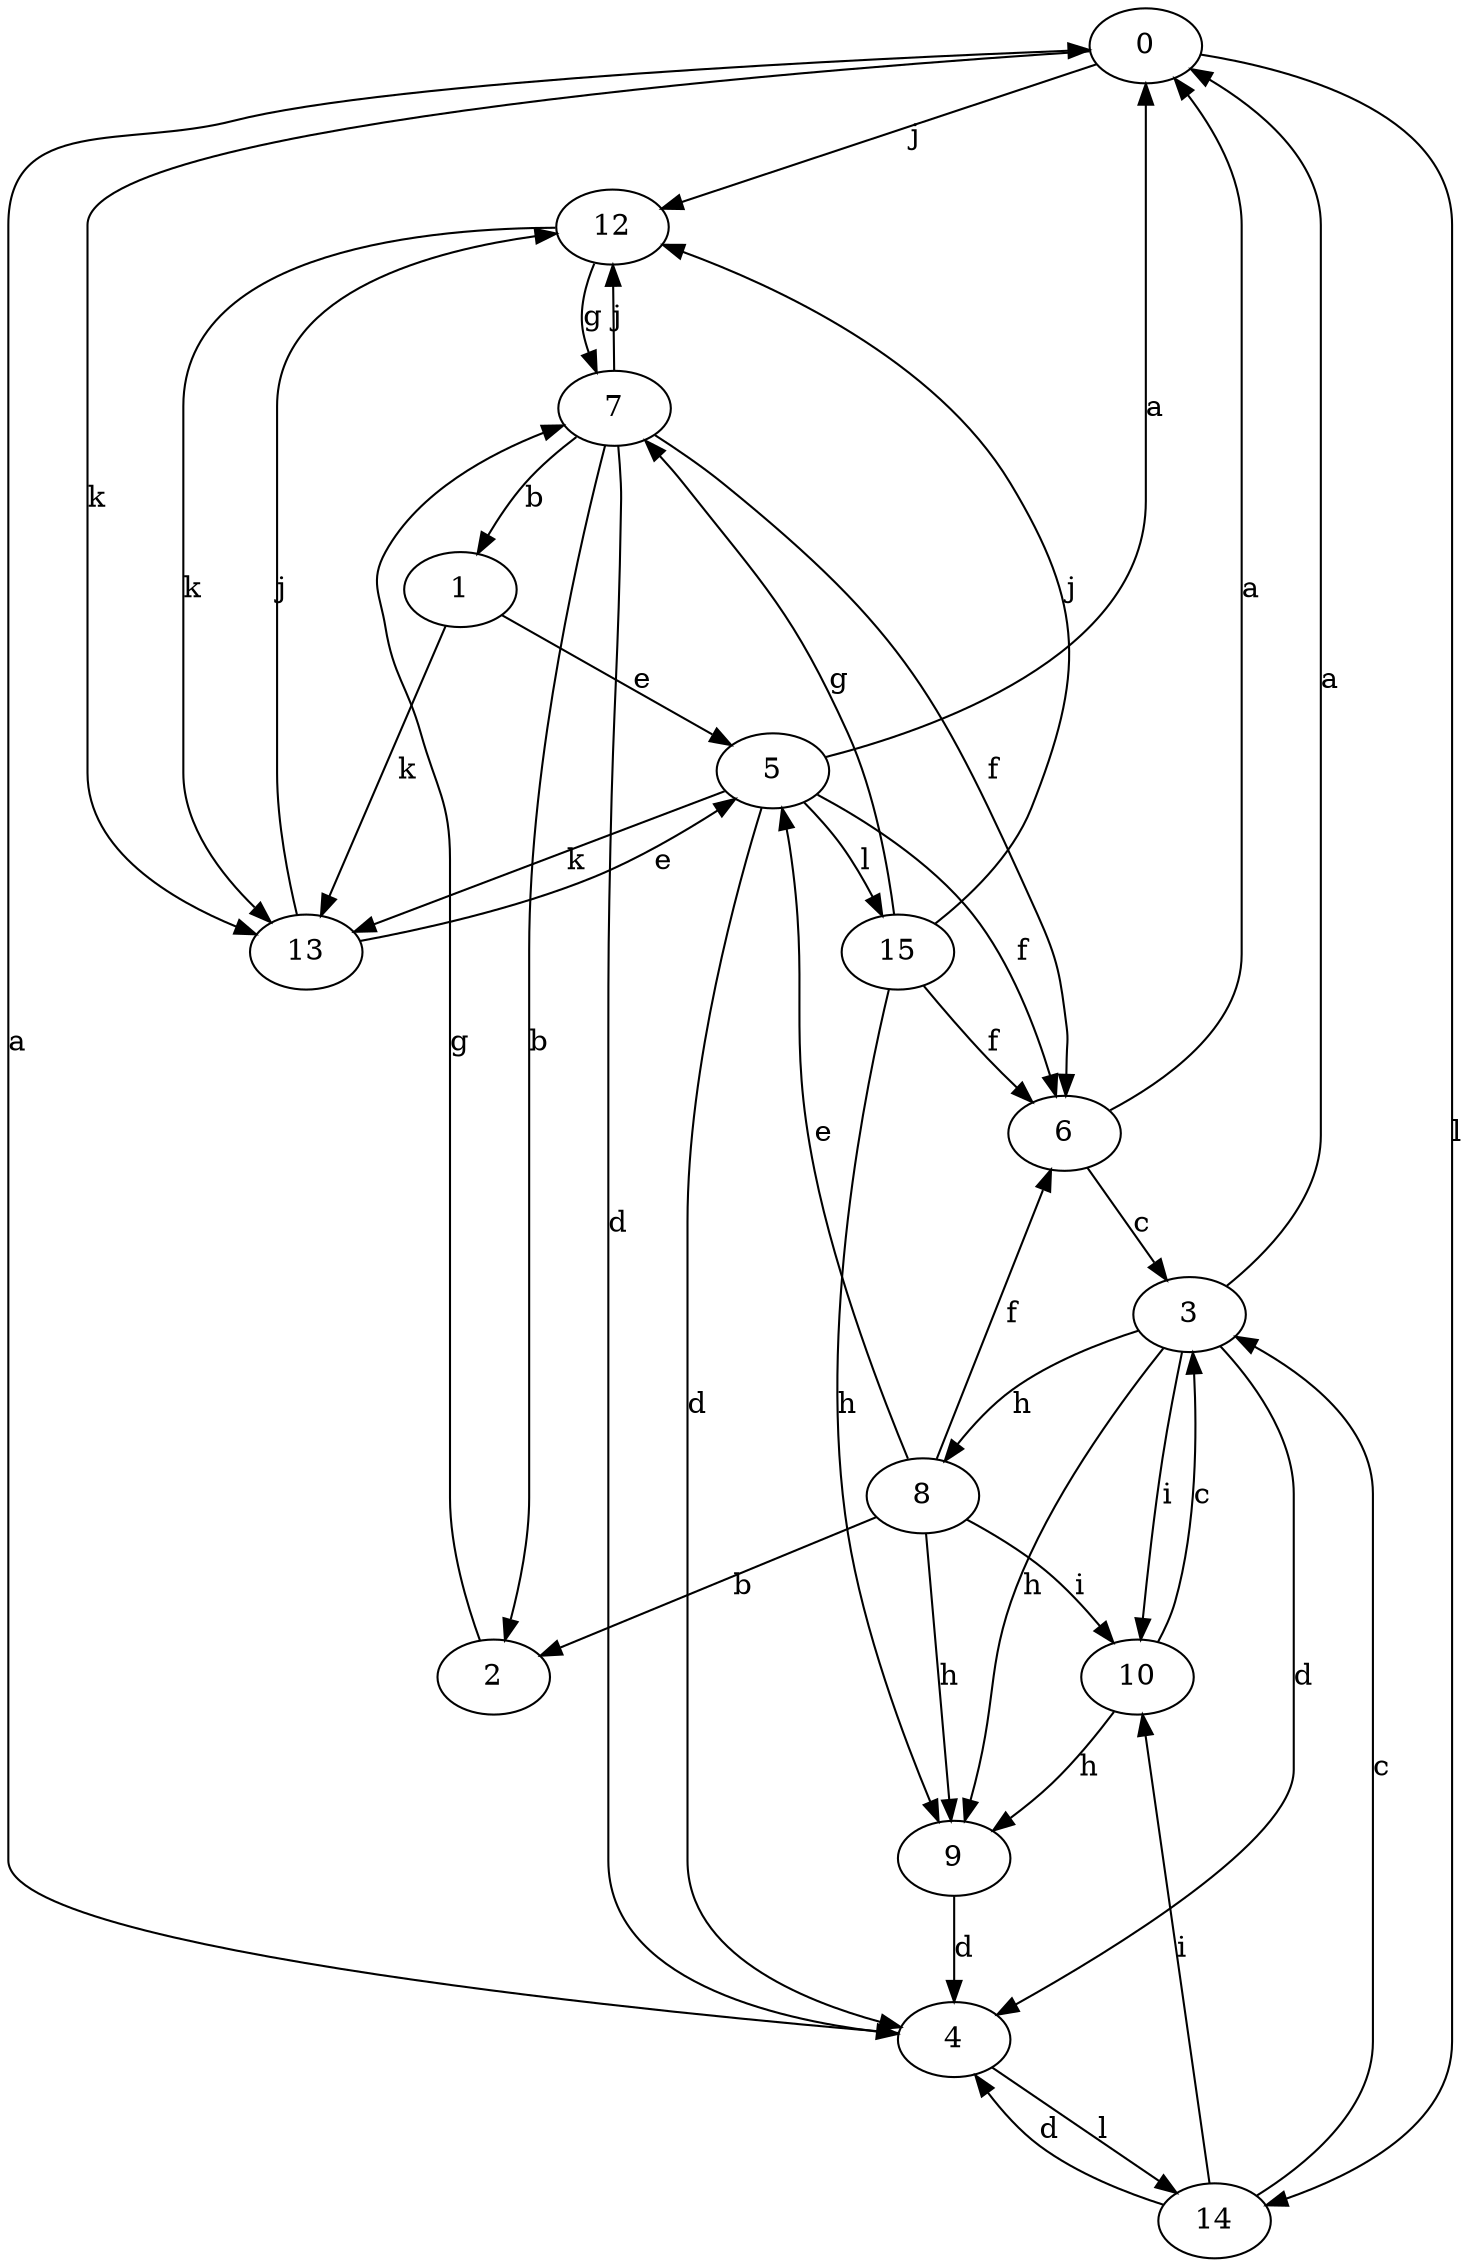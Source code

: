 strict digraph  {
0;
1;
2;
3;
4;
5;
6;
7;
8;
9;
10;
12;
13;
14;
15;
0 -> 12  [label=j];
0 -> 13  [label=k];
0 -> 14  [label=l];
1 -> 5  [label=e];
1 -> 13  [label=k];
2 -> 7  [label=g];
3 -> 0  [label=a];
3 -> 4  [label=d];
3 -> 8  [label=h];
3 -> 9  [label=h];
3 -> 10  [label=i];
4 -> 0  [label=a];
4 -> 14  [label=l];
5 -> 0  [label=a];
5 -> 4  [label=d];
5 -> 6  [label=f];
5 -> 13  [label=k];
5 -> 15  [label=l];
6 -> 0  [label=a];
6 -> 3  [label=c];
7 -> 1  [label=b];
7 -> 2  [label=b];
7 -> 4  [label=d];
7 -> 6  [label=f];
7 -> 12  [label=j];
8 -> 2  [label=b];
8 -> 5  [label=e];
8 -> 6  [label=f];
8 -> 9  [label=h];
8 -> 10  [label=i];
9 -> 4  [label=d];
10 -> 3  [label=c];
10 -> 9  [label=h];
12 -> 7  [label=g];
12 -> 13  [label=k];
13 -> 5  [label=e];
13 -> 12  [label=j];
14 -> 3  [label=c];
14 -> 4  [label=d];
14 -> 10  [label=i];
15 -> 6  [label=f];
15 -> 7  [label=g];
15 -> 9  [label=h];
15 -> 12  [label=j];
}
